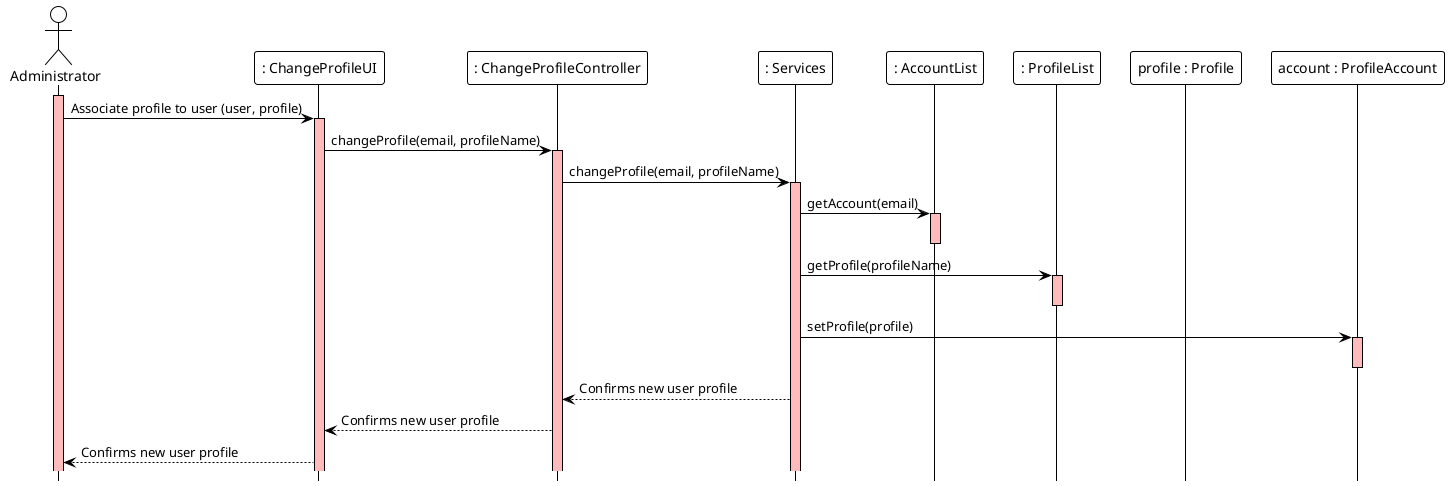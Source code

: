 @startuml
!theme plain
hide footbox

actor Administrator
participant ": ChangeProfileUI" as UI
participant ": ChangeProfileController" as Controller
participant ": Services" as Services
participant ": AccountList" as AccountList
participant ": ProfileList" as ProfileList
participant "profile : Profile" as Profile
participant "account : ProfileAccount" as Account



activate Administrator #FFBBBB
Administrator -> UI : Associate profile to user (user, profile)
activate UI #FFBBBB
UI -> Controller : changeProfile(email, profileName)
activate Controller #FFBBBB
Controller -> Services : changeProfile(email, profileName)
activate Services #FFBBBB
Services -> AccountList : getAccount(email)
activate AccountList #FFBBBB
deactivate AccountList
Services -> ProfileList : getProfile(profileName)
activate ProfileList #FFBBBB
deactivate ProfileList #FFBBBB
Services -> Account : setProfile(profile)
activate Account #FFBBBB
deactivate Account #FFBBBB

Services --> Controller : Confirms new user profile
Controller --> UI : Confirms new user profile
UI --> Administrator : Confirms new user profile
@enduml